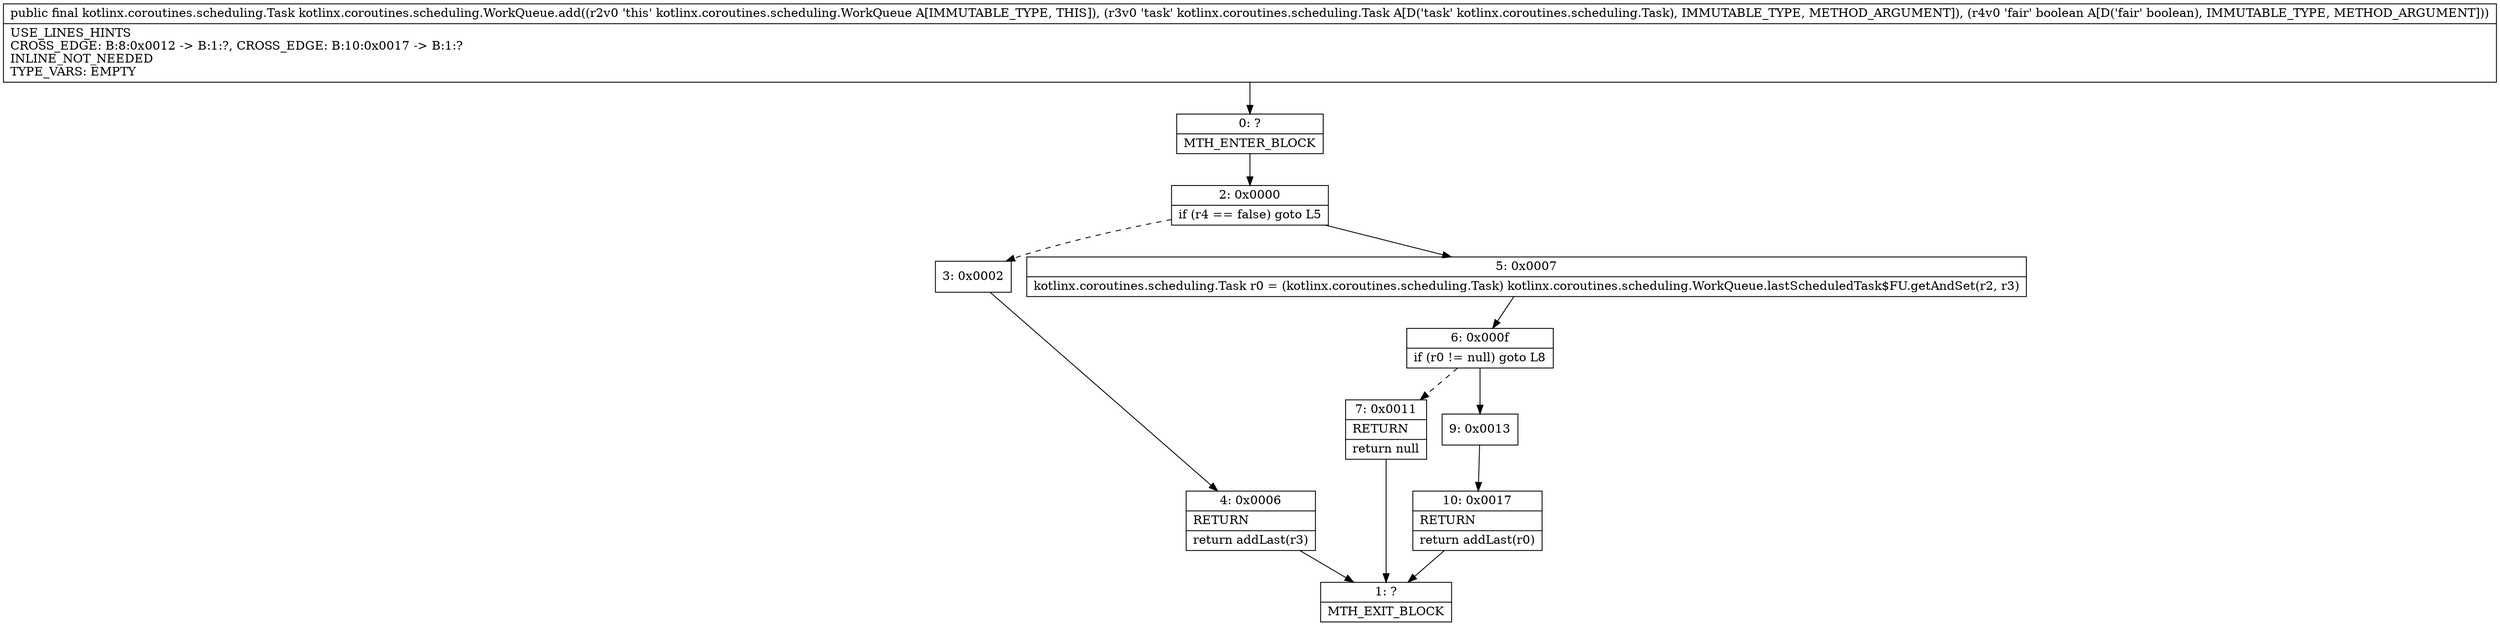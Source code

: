digraph "CFG forkotlinx.coroutines.scheduling.WorkQueue.add(Lkotlinx\/coroutines\/scheduling\/Task;Z)Lkotlinx\/coroutines\/scheduling\/Task;" {
Node_0 [shape=record,label="{0\:\ ?|MTH_ENTER_BLOCK\l}"];
Node_2 [shape=record,label="{2\:\ 0x0000|if (r4 == false) goto L5\l}"];
Node_3 [shape=record,label="{3\:\ 0x0002}"];
Node_4 [shape=record,label="{4\:\ 0x0006|RETURN\l|return addLast(r3)\l}"];
Node_1 [shape=record,label="{1\:\ ?|MTH_EXIT_BLOCK\l}"];
Node_5 [shape=record,label="{5\:\ 0x0007|kotlinx.coroutines.scheduling.Task r0 = (kotlinx.coroutines.scheduling.Task) kotlinx.coroutines.scheduling.WorkQueue.lastScheduledTask$FU.getAndSet(r2, r3)\l}"];
Node_6 [shape=record,label="{6\:\ 0x000f|if (r0 != null) goto L8\l}"];
Node_7 [shape=record,label="{7\:\ 0x0011|RETURN\l|return null\l}"];
Node_9 [shape=record,label="{9\:\ 0x0013}"];
Node_10 [shape=record,label="{10\:\ 0x0017|RETURN\l|return addLast(r0)\l}"];
MethodNode[shape=record,label="{public final kotlinx.coroutines.scheduling.Task kotlinx.coroutines.scheduling.WorkQueue.add((r2v0 'this' kotlinx.coroutines.scheduling.WorkQueue A[IMMUTABLE_TYPE, THIS]), (r3v0 'task' kotlinx.coroutines.scheduling.Task A[D('task' kotlinx.coroutines.scheduling.Task), IMMUTABLE_TYPE, METHOD_ARGUMENT]), (r4v0 'fair' boolean A[D('fair' boolean), IMMUTABLE_TYPE, METHOD_ARGUMENT]))  | USE_LINES_HINTS\lCROSS_EDGE: B:8:0x0012 \-\> B:1:?, CROSS_EDGE: B:10:0x0017 \-\> B:1:?\lINLINE_NOT_NEEDED\lTYPE_VARS: EMPTY\l}"];
MethodNode -> Node_0;Node_0 -> Node_2;
Node_2 -> Node_3[style=dashed];
Node_2 -> Node_5;
Node_3 -> Node_4;
Node_4 -> Node_1;
Node_5 -> Node_6;
Node_6 -> Node_7[style=dashed];
Node_6 -> Node_9;
Node_7 -> Node_1;
Node_9 -> Node_10;
Node_10 -> Node_1;
}

